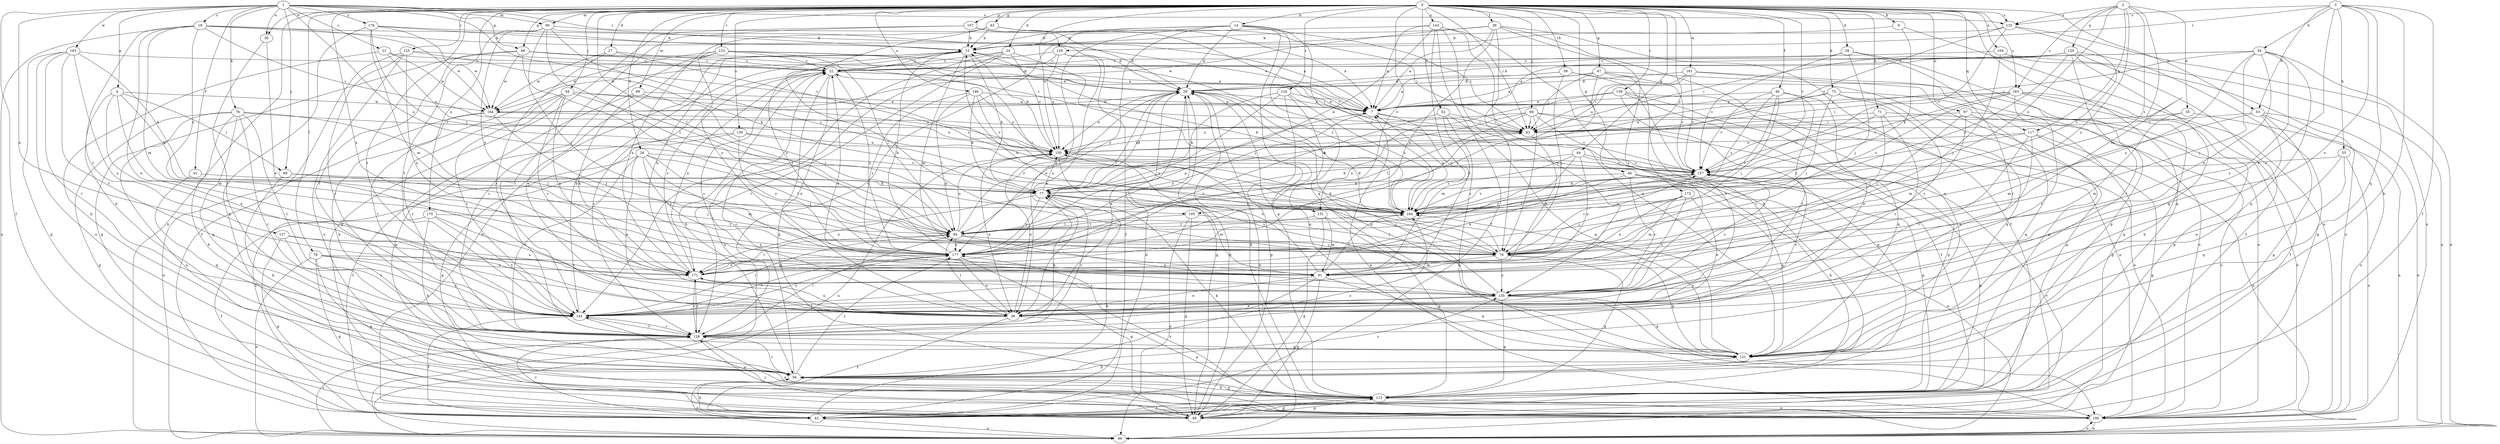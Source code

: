 strict digraph  {
0;
1;
2;
3;
4;
7;
9;
14;
15;
19;
21;
22;
24;
26;
27;
28;
29;
30;
35;
36;
39;
40;
41;
42;
43;
44;
46;
47;
48;
49;
52;
53;
54;
55;
56;
58;
63;
64;
66;
69;
70;
71;
75;
76;
77;
78;
84;
89;
90;
91;
97;
99;
104;
105;
106;
107;
113;
117;
120;
121;
123;
124;
125;
126;
127;
128;
130;
131;
132;
135;
139;
142;
143;
146;
150;
157;
161;
163;
164;
170;
171;
173;
176;
177;
183;
184;
0 -> 9  [label=b];
0 -> 14  [label=b];
0 -> 24  [label=d];
0 -> 26  [label=d];
0 -> 27  [label=d];
0 -> 28  [label=d];
0 -> 30  [label=e];
0 -> 39  [label=f];
0 -> 40  [label=f];
0 -> 43  [label=g];
0 -> 44  [label=g];
0 -> 46  [label=g];
0 -> 47  [label=g];
0 -> 48  [label=g];
0 -> 52  [label=h];
0 -> 53  [label=h];
0 -> 58  [label=i];
0 -> 63  [label=i];
0 -> 64  [label=j];
0 -> 66  [label=j];
0 -> 71  [label=k];
0 -> 75  [label=k];
0 -> 78  [label=l];
0 -> 84  [label=l];
0 -> 89  [label=m];
0 -> 90  [label=m];
0 -> 97  [label=n];
0 -> 99  [label=n];
0 -> 104  [label=o];
0 -> 107  [label=p];
0 -> 113  [label=p];
0 -> 117  [label=q];
0 -> 123  [label=r];
0 -> 124  [label=r];
0 -> 125  [label=r];
0 -> 130  [label=s];
0 -> 131  [label=s];
0 -> 132  [label=s];
0 -> 139  [label=t];
0 -> 142  [label=t];
0 -> 143  [label=u];
0 -> 146  [label=u];
0 -> 150  [label=u];
0 -> 157  [label=v];
0 -> 161  [label=w];
0 -> 170  [label=x];
0 -> 171  [label=x];
0 -> 173  [label=y];
0 -> 183  [label=z];
1 -> 4  [label=a];
1 -> 19  [label=c];
1 -> 21  [label=c];
1 -> 30  [label=e];
1 -> 41  [label=f];
1 -> 42  [label=f];
1 -> 48  [label=g];
1 -> 69  [label=j];
1 -> 76  [label=k];
1 -> 90  [label=m];
1 -> 105  [label=o];
1 -> 126  [label=r];
1 -> 132  [label=s];
1 -> 157  [label=v];
1 -> 163  [label=w];
1 -> 171  [label=x];
1 -> 176  [label=y];
2 -> 35  [label=e];
2 -> 91  [label=m];
2 -> 105  [label=o];
2 -> 117  [label=q];
2 -> 120  [label=q];
2 -> 132  [label=s];
2 -> 177  [label=y];
2 -> 183  [label=z];
2 -> 184  [label=z];
3 -> 36  [label=e];
3 -> 42  [label=f];
3 -> 53  [label=h];
3 -> 54  [label=h];
3 -> 55  [label=h];
3 -> 56  [label=h];
3 -> 121  [label=q];
3 -> 126  [label=r];
3 -> 132  [label=s];
3 -> 135  [label=s];
4 -> 36  [label=e];
4 -> 69  [label=j];
4 -> 77  [label=k];
4 -> 91  [label=m];
4 -> 127  [label=r];
4 -> 164  [label=w];
7 -> 63  [label=i];
7 -> 177  [label=y];
7 -> 184  [label=z];
9 -> 15  [label=b];
9 -> 106  [label=o];
9 -> 184  [label=z];
14 -> 15  [label=b];
14 -> 29  [label=d];
14 -> 36  [label=e];
14 -> 63  [label=i];
14 -> 113  [label=p];
14 -> 121  [label=q];
14 -> 128  [label=r];
14 -> 177  [label=y];
14 -> 184  [label=z];
15 -> 22  [label=c];
15 -> 77  [label=k];
15 -> 91  [label=m];
15 -> 177  [label=y];
15 -> 184  [label=z];
19 -> 7  [label=a];
19 -> 15  [label=b];
19 -> 36  [label=e];
19 -> 56  [label=h];
19 -> 63  [label=i];
19 -> 91  [label=m];
19 -> 99  [label=n];
19 -> 164  [label=w];
19 -> 184  [label=z];
21 -> 22  [label=c];
21 -> 56  [label=h];
21 -> 150  [label=u];
21 -> 164  [label=w];
22 -> 29  [label=d];
22 -> 36  [label=e];
22 -> 56  [label=h];
22 -> 63  [label=i];
22 -> 113  [label=p];
22 -> 128  [label=r];
22 -> 171  [label=x];
22 -> 177  [label=y];
24 -> 22  [label=c];
24 -> 70  [label=j];
24 -> 99  [label=n];
24 -> 128  [label=r];
24 -> 142  [label=t];
24 -> 150  [label=u];
26 -> 36  [label=e];
26 -> 42  [label=f];
26 -> 70  [label=j];
26 -> 84  [label=l];
26 -> 91  [label=m];
26 -> 128  [label=r];
26 -> 157  [label=v];
26 -> 177  [label=y];
27 -> 22  [label=c];
27 -> 142  [label=t];
27 -> 164  [label=w];
27 -> 184  [label=z];
28 -> 22  [label=c];
28 -> 70  [label=j];
28 -> 113  [label=p];
28 -> 128  [label=r];
28 -> 157  [label=v];
29 -> 7  [label=a];
29 -> 36  [label=e];
29 -> 49  [label=g];
29 -> 84  [label=l];
29 -> 99  [label=n];
29 -> 121  [label=q];
29 -> 150  [label=u];
29 -> 164  [label=w];
30 -> 36  [label=e];
30 -> 128  [label=r];
35 -> 63  [label=i];
35 -> 91  [label=m];
35 -> 99  [label=n];
36 -> 22  [label=c];
36 -> 42  [label=f];
36 -> 84  [label=l];
36 -> 113  [label=p];
36 -> 150  [label=u];
36 -> 157  [label=v];
36 -> 171  [label=x];
39 -> 7  [label=a];
39 -> 15  [label=b];
39 -> 42  [label=f];
39 -> 70  [label=j];
39 -> 121  [label=q];
39 -> 135  [label=s];
39 -> 164  [label=w];
39 -> 177  [label=y];
40 -> 7  [label=a];
40 -> 36  [label=e];
40 -> 70  [label=j];
40 -> 84  [label=l];
40 -> 142  [label=t];
40 -> 157  [label=v];
40 -> 184  [label=z];
41 -> 77  [label=k];
41 -> 121  [label=q];
42 -> 15  [label=b];
42 -> 29  [label=d];
42 -> 56  [label=h];
42 -> 77  [label=k];
42 -> 99  [label=n];
42 -> 128  [label=r];
42 -> 157  [label=v];
43 -> 7  [label=a];
43 -> 15  [label=b];
43 -> 63  [label=i];
43 -> 70  [label=j];
43 -> 171  [label=x];
44 -> 77  [label=k];
44 -> 113  [label=p];
44 -> 157  [label=v];
44 -> 171  [label=x];
44 -> 177  [label=y];
44 -> 184  [label=z];
46 -> 56  [label=h];
46 -> 77  [label=k];
46 -> 99  [label=n];
46 -> 121  [label=q];
46 -> 135  [label=s];
46 -> 171  [label=x];
47 -> 7  [label=a];
47 -> 29  [label=d];
47 -> 63  [label=i];
47 -> 106  [label=o];
47 -> 142  [label=t];
47 -> 157  [label=v];
47 -> 177  [label=y];
48 -> 7  [label=a];
48 -> 22  [label=c];
48 -> 49  [label=g];
48 -> 63  [label=i];
48 -> 84  [label=l];
48 -> 142  [label=t];
48 -> 164  [label=w];
49 -> 29  [label=d];
49 -> 113  [label=p];
49 -> 128  [label=r];
52 -> 63  [label=i];
52 -> 91  [label=m];
52 -> 106  [label=o];
52 -> 121  [label=q];
52 -> 171  [label=x];
53 -> 63  [label=i];
53 -> 91  [label=m];
53 -> 99  [label=n];
53 -> 106  [label=o];
53 -> 113  [label=p];
53 -> 121  [label=q];
54 -> 22  [label=c];
54 -> 29  [label=d];
54 -> 63  [label=i];
54 -> 70  [label=j];
54 -> 99  [label=n];
54 -> 121  [label=q];
54 -> 135  [label=s];
54 -> 171  [label=x];
54 -> 177  [label=y];
55 -> 36  [label=e];
55 -> 106  [label=o];
55 -> 121  [label=q];
55 -> 157  [label=v];
56 -> 22  [label=c];
56 -> 99  [label=n];
56 -> 113  [label=p];
56 -> 128  [label=r];
56 -> 135  [label=s];
56 -> 177  [label=y];
56 -> 184  [label=z];
58 -> 7  [label=a];
58 -> 29  [label=d];
58 -> 49  [label=g];
58 -> 70  [label=j];
58 -> 128  [label=r];
63 -> 150  [label=u];
63 -> 171  [label=x];
64 -> 7  [label=a];
64 -> 56  [label=h];
64 -> 84  [label=l];
64 -> 128  [label=r];
64 -> 135  [label=s];
64 -> 142  [label=t];
64 -> 150  [label=u];
64 -> 171  [label=x];
66 -> 63  [label=i];
66 -> 70  [label=j];
66 -> 77  [label=k];
66 -> 84  [label=l];
66 -> 106  [label=o];
66 -> 113  [label=p];
66 -> 150  [label=u];
66 -> 157  [label=v];
69 -> 56  [label=h];
69 -> 70  [label=j];
69 -> 77  [label=k];
70 -> 15  [label=b];
70 -> 29  [label=d];
70 -> 91  [label=m];
70 -> 113  [label=p];
70 -> 121  [label=q];
70 -> 135  [label=s];
70 -> 157  [label=v];
71 -> 63  [label=i];
71 -> 70  [label=j];
71 -> 106  [label=o];
71 -> 142  [label=t];
71 -> 157  [label=v];
75 -> 7  [label=a];
75 -> 49  [label=g];
75 -> 70  [label=j];
75 -> 121  [label=q];
75 -> 135  [label=s];
75 -> 150  [label=u];
76 -> 49  [label=g];
76 -> 56  [label=h];
76 -> 63  [label=i];
76 -> 70  [label=j];
76 -> 106  [label=o];
76 -> 121  [label=q];
76 -> 128  [label=r];
76 -> 142  [label=t];
77 -> 29  [label=d];
77 -> 70  [label=j];
77 -> 91  [label=m];
77 -> 128  [label=r];
77 -> 150  [label=u];
77 -> 171  [label=x];
77 -> 177  [label=y];
77 -> 184  [label=z];
78 -> 49  [label=g];
78 -> 91  [label=m];
78 -> 99  [label=n];
78 -> 113  [label=p];
78 -> 142  [label=t];
78 -> 171  [label=x];
84 -> 7  [label=a];
84 -> 29  [label=d];
84 -> 70  [label=j];
84 -> 135  [label=s];
84 -> 150  [label=u];
84 -> 177  [label=y];
89 -> 7  [label=a];
89 -> 84  [label=l];
89 -> 113  [label=p];
89 -> 171  [label=x];
90 -> 15  [label=b];
90 -> 29  [label=d];
90 -> 70  [label=j];
90 -> 84  [label=l];
90 -> 142  [label=t];
90 -> 177  [label=y];
90 -> 184  [label=z];
91 -> 36  [label=e];
91 -> 49  [label=g];
91 -> 121  [label=q];
91 -> 128  [label=r];
91 -> 150  [label=u];
91 -> 184  [label=z];
97 -> 63  [label=i];
97 -> 70  [label=j];
97 -> 91  [label=m];
97 -> 106  [label=o];
97 -> 121  [label=q];
99 -> 106  [label=o];
99 -> 128  [label=r];
99 -> 150  [label=u];
104 -> 22  [label=c];
104 -> 70  [label=j];
104 -> 99  [label=n];
104 -> 106  [label=o];
105 -> 49  [label=g];
105 -> 70  [label=j];
105 -> 84  [label=l];
105 -> 99  [label=n];
106 -> 7  [label=a];
106 -> 99  [label=n];
106 -> 177  [label=y];
107 -> 15  [label=b];
107 -> 29  [label=d];
107 -> 49  [label=g];
107 -> 128  [label=r];
107 -> 157  [label=v];
113 -> 29  [label=d];
113 -> 42  [label=f];
113 -> 49  [label=g];
113 -> 56  [label=h];
113 -> 77  [label=k];
113 -> 106  [label=o];
117 -> 36  [label=e];
117 -> 49  [label=g];
117 -> 99  [label=n];
117 -> 142  [label=t];
117 -> 150  [label=u];
117 -> 184  [label=z];
120 -> 7  [label=a];
120 -> 22  [label=c];
120 -> 42  [label=f];
120 -> 49  [label=g];
120 -> 63  [label=i];
120 -> 121  [label=q];
120 -> 128  [label=r];
120 -> 184  [label=z];
121 -> 56  [label=h];
121 -> 184  [label=z];
123 -> 7  [label=a];
123 -> 22  [label=c];
123 -> 29  [label=d];
123 -> 36  [label=e];
123 -> 84  [label=l];
123 -> 128  [label=r];
123 -> 164  [label=w];
123 -> 177  [label=y];
124 -> 7  [label=a];
124 -> 49  [label=g];
124 -> 77  [label=k];
124 -> 177  [label=y];
124 -> 184  [label=z];
124 -> 131  [label=o];
125 -> 22  [label=c];
125 -> 42  [label=f];
125 -> 77  [label=k];
125 -> 106  [label=o];
125 -> 128  [label=r];
125 -> 171  [label=x];
126 -> 22  [label=c];
126 -> 36  [label=e];
126 -> 42  [label=f];
126 -> 150  [label=u];
126 -> 164  [label=w];
127 -> 49  [label=g];
127 -> 142  [label=t];
127 -> 171  [label=x];
127 -> 177  [label=y];
128 -> 77  [label=k];
128 -> 84  [label=l];
128 -> 106  [label=o];
128 -> 121  [label=q];
128 -> 142  [label=t];
128 -> 171  [label=x];
130 -> 42  [label=f];
130 -> 49  [label=g];
130 -> 150  [label=u];
130 -> 177  [label=y];
130 -> 184  [label=z];
131 -> 49  [label=g];
131 -> 84  [label=l];
131 -> 91  [label=m];
131 -> 113  [label=p];
132 -> 15  [label=b];
132 -> 106  [label=o];
132 -> 150  [label=u];
132 -> 157  [label=v];
132 -> 184  [label=z];
135 -> 22  [label=c];
135 -> 29  [label=d];
135 -> 36  [label=e];
135 -> 106  [label=o];
135 -> 113  [label=p];
135 -> 121  [label=q];
135 -> 142  [label=t];
135 -> 150  [label=u];
139 -> 7  [label=a];
139 -> 42  [label=f];
139 -> 106  [label=o];
139 -> 113  [label=p];
139 -> 121  [label=q];
139 -> 177  [label=y];
142 -> 15  [label=b];
142 -> 42  [label=f];
142 -> 84  [label=l];
142 -> 106  [label=o];
142 -> 128  [label=r];
142 -> 177  [label=y];
143 -> 7  [label=a];
143 -> 15  [label=b];
143 -> 42  [label=f];
143 -> 56  [label=h];
143 -> 77  [label=k];
143 -> 121  [label=q];
143 -> 135  [label=s];
143 -> 142  [label=t];
146 -> 7  [label=a];
146 -> 77  [label=k];
146 -> 84  [label=l];
146 -> 150  [label=u];
146 -> 157  [label=v];
146 -> 177  [label=y];
150 -> 15  [label=b];
150 -> 36  [label=e];
150 -> 135  [label=s];
150 -> 157  [label=v];
157 -> 77  [label=k];
157 -> 84  [label=l];
157 -> 113  [label=p];
157 -> 135  [label=s];
157 -> 184  [label=z];
161 -> 29  [label=d];
161 -> 63  [label=i];
161 -> 106  [label=o];
161 -> 113  [label=p];
161 -> 150  [label=u];
161 -> 157  [label=v];
163 -> 22  [label=c];
163 -> 49  [label=g];
163 -> 77  [label=k];
163 -> 106  [label=o];
163 -> 128  [label=r];
163 -> 135  [label=s];
163 -> 142  [label=t];
164 -> 70  [label=j];
164 -> 99  [label=n];
164 -> 142  [label=t];
164 -> 150  [label=u];
170 -> 36  [label=e];
170 -> 42  [label=f];
170 -> 56  [label=h];
170 -> 84  [label=l];
170 -> 142  [label=t];
171 -> 15  [label=b];
171 -> 22  [label=c];
171 -> 63  [label=i];
171 -> 84  [label=l];
171 -> 128  [label=r];
171 -> 135  [label=s];
173 -> 36  [label=e];
173 -> 70  [label=j];
173 -> 91  [label=m];
173 -> 135  [label=s];
173 -> 171  [label=x];
173 -> 184  [label=z];
176 -> 7  [label=a];
176 -> 15  [label=b];
176 -> 91  [label=m];
176 -> 113  [label=p];
176 -> 164  [label=w];
176 -> 184  [label=z];
177 -> 15  [label=b];
177 -> 36  [label=e];
177 -> 49  [label=g];
177 -> 142  [label=t];
177 -> 171  [label=x];
183 -> 7  [label=a];
183 -> 42  [label=f];
183 -> 56  [label=h];
183 -> 63  [label=i];
183 -> 113  [label=p];
183 -> 142  [label=t];
183 -> 157  [label=v];
183 -> 184  [label=z];
184 -> 7  [label=a];
184 -> 15  [label=b];
184 -> 22  [label=c];
184 -> 84  [label=l];
184 -> 157  [label=v];
}
